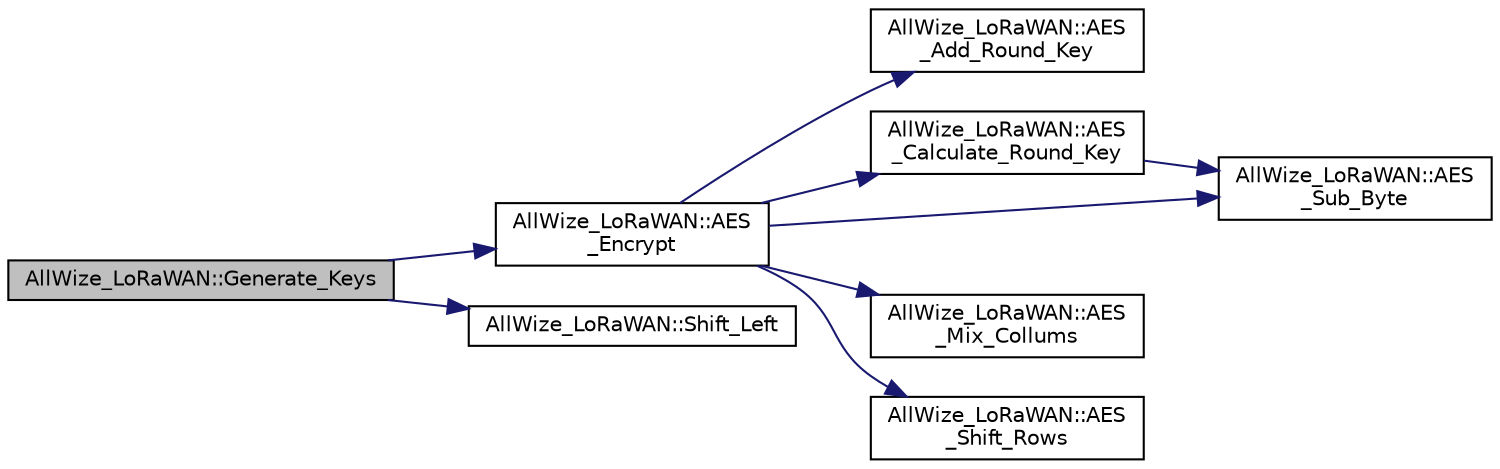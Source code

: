 digraph "AllWize_LoRaWAN::Generate_Keys"
{
 // LATEX_PDF_SIZE
  edge [fontname="Helvetica",fontsize="10",labelfontname="Helvetica",labelfontsize="10"];
  node [fontname="Helvetica",fontsize="10",shape=record];
  rankdir="LR";
  Node1 [label="AllWize_LoRaWAN::Generate_Keys",height=0.2,width=0.4,color="black", fillcolor="grey75", style="filled", fontcolor="black",tooltip="Function used to generate keys for the MIC calculation."];
  Node1 -> Node2 [color="midnightblue",fontsize="10",style="solid",fontname="Helvetica"];
  Node2 [label="AllWize_LoRaWAN::AES\l_Encrypt",height=0.2,width=0.4,color="black", fillcolor="white", style="filled",URL="$classAllWize__LoRaWAN.html#a9cf5e5bd060587e005fb354f9e6fb4ff",tooltip="Function used to perform AES encryption."];
  Node2 -> Node3 [color="midnightblue",fontsize="10",style="solid",fontname="Helvetica"];
  Node3 [label="AllWize_LoRaWAN::AES\l_Add_Round_Key",height=0.2,width=0.4,color="black", fillcolor="white", style="filled",URL="$classAllWize__LoRaWAN.html#a338d2b8f314e587263df7b4a7cd1fb83",tooltip="Function performs AES AddRoundKey step."];
  Node2 -> Node4 [color="midnightblue",fontsize="10",style="solid",fontname="Helvetica"];
  Node4 [label="AllWize_LoRaWAN::AES\l_Calculate_Round_Key",height=0.2,width=0.4,color="black", fillcolor="white", style="filled",URL="$classAllWize__LoRaWAN.html#afc39ab3fa103899879850933c0ccc5b7",tooltip="Function performs AES Round Key Calculation."];
  Node4 -> Node5 [color="midnightblue",fontsize="10",style="solid",fontname="Helvetica"];
  Node5 [label="AllWize_LoRaWAN::AES\l_Sub_Byte",height=0.2,width=0.4,color="black", fillcolor="white", style="filled",URL="$classAllWize__LoRaWAN.html#a4afa982885b7f18d3dc20d8300e4e087",tooltip="Function performs AES SubBytes step."];
  Node2 -> Node6 [color="midnightblue",fontsize="10",style="solid",fontname="Helvetica"];
  Node6 [label="AllWize_LoRaWAN::AES\l_Mix_Collums",height=0.2,width=0.4,color="black", fillcolor="white", style="filled",URL="$classAllWize__LoRaWAN.html#a99a7a8a5c50d97f6f40cb605a843e4e9",tooltip="Function performs AES MixColumns step."];
  Node2 -> Node7 [color="midnightblue",fontsize="10",style="solid",fontname="Helvetica"];
  Node7 [label="AllWize_LoRaWAN::AES\l_Shift_Rows",height=0.2,width=0.4,color="black", fillcolor="white", style="filled",URL="$classAllWize__LoRaWAN.html#af5d768c31efeac524a38a7e3bd2ade3b",tooltip="Function performs AES ShiftRows step."];
  Node2 -> Node5 [color="midnightblue",fontsize="10",style="solid",fontname="Helvetica"];
  Node1 -> Node8 [color="midnightblue",fontsize="10",style="solid",fontname="Helvetica"];
  Node8 [label="AllWize_LoRaWAN::Shift_Left",height=0.2,width=0.4,color="black", fillcolor="white", style="filled",URL="$classAllWize__LoRaWAN.html#a4715016ddbeb6c512822110b9832274e",tooltip="Round-shifts data to the left."];
}
